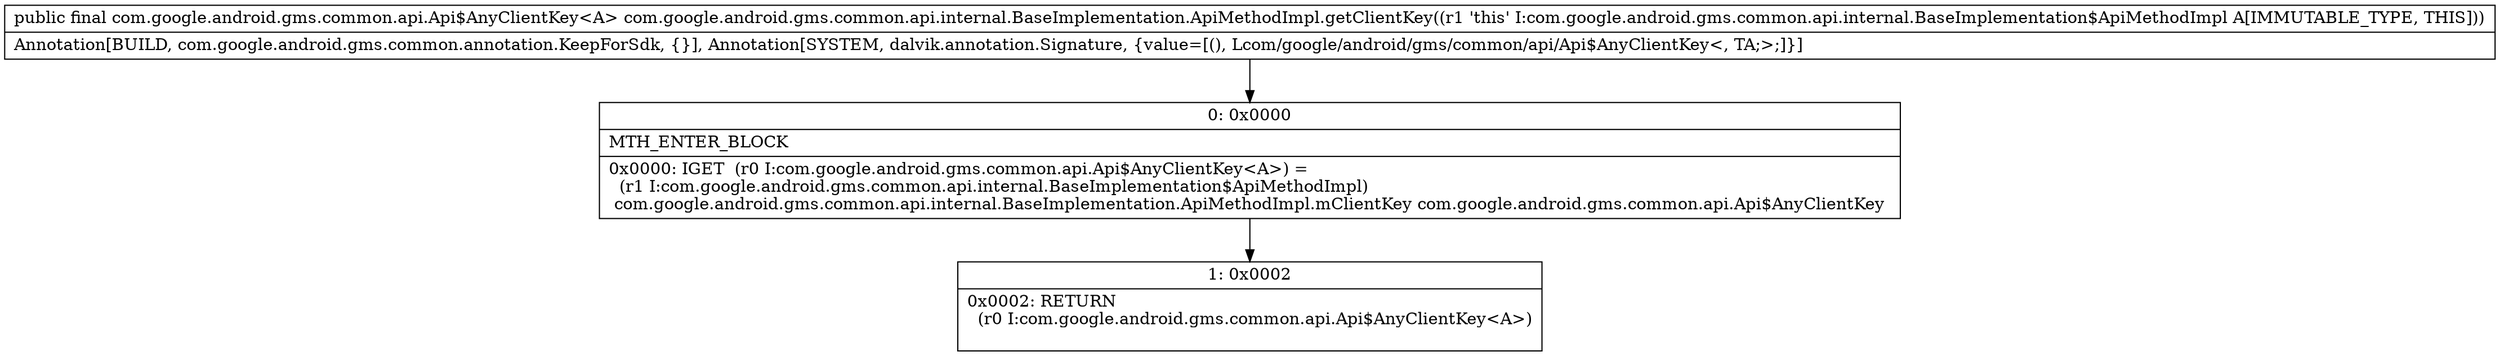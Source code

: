 digraph "CFG forcom.google.android.gms.common.api.internal.BaseImplementation.ApiMethodImpl.getClientKey()Lcom\/google\/android\/gms\/common\/api\/Api$AnyClientKey;" {
Node_0 [shape=record,label="{0\:\ 0x0000|MTH_ENTER_BLOCK\l|0x0000: IGET  (r0 I:com.google.android.gms.common.api.Api$AnyClientKey\<A\>) = \l  (r1 I:com.google.android.gms.common.api.internal.BaseImplementation$ApiMethodImpl)\l com.google.android.gms.common.api.internal.BaseImplementation.ApiMethodImpl.mClientKey com.google.android.gms.common.api.Api$AnyClientKey \l}"];
Node_1 [shape=record,label="{1\:\ 0x0002|0x0002: RETURN  \l  (r0 I:com.google.android.gms.common.api.Api$AnyClientKey\<A\>)\l \l}"];
MethodNode[shape=record,label="{public final com.google.android.gms.common.api.Api$AnyClientKey\<A\> com.google.android.gms.common.api.internal.BaseImplementation.ApiMethodImpl.getClientKey((r1 'this' I:com.google.android.gms.common.api.internal.BaseImplementation$ApiMethodImpl A[IMMUTABLE_TYPE, THIS]))  | Annotation[BUILD, com.google.android.gms.common.annotation.KeepForSdk, \{\}], Annotation[SYSTEM, dalvik.annotation.Signature, \{value=[(), Lcom\/google\/android\/gms\/common\/api\/Api$AnyClientKey\<, TA;\>;]\}]\l}"];
MethodNode -> Node_0;
Node_0 -> Node_1;
}

